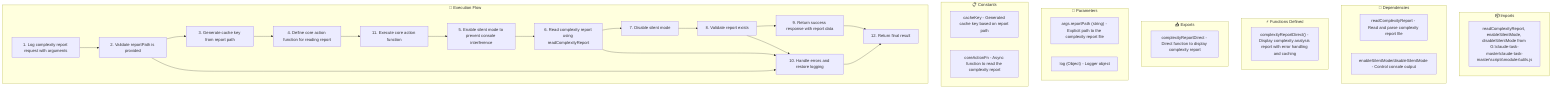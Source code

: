 flowchart TB
    subgraph Imports["📦 Imports"]
        import1["readComplexityReport, enableSilentMode, disableSilentMode from G:\claude-task-master\claude-task-master\scripts\modules\utils.js"]
    end

    subgraph Dependencies["🔗 Dependencies"]
        dep1["readComplexityReport - Read and parse complexity report file"]
        dep2["enableSilentMode/disableSilentMode - Control console output"]
    end

    subgraph Functions_Defined["⚡ Functions Defined"]
        func1["complexityReportDirect() - Display complexity analysis report with error handling and caching"]
    end

    subgraph Exports["📤 Exports"]
        exp1["complexityReportDirect - Direct function to display complexity report"]
    end

    subgraph Parameters["📝 Parameters"]
        param1["args.reportPath (string) - Explicit path to the complexity report file"]
        param2["log (Object) - Logger object"]
    end

    subgraph Constants["📋 Constants"]
        const1["cacheKey - Generated cache key based on report path"]
        const2["coreActionFn - Async function to read the complexity report"]
    end

    subgraph Execution_Flow["🔄 Execution Flow"]
        step1["1. Log complexity report request with arguments"]
        step2["2. Validate reportPath is provided"]
        step3["3. Generate cache key from report path"]
        step4["4. Define core action function for reading report"]
        step5["5. Enable silent mode to prevent console interference"]
        step6["6. Read complexity report using readComplexityReport"]
        step7["7. Disable silent mode"]
        step8["8. Validate report exists"]
        step9["9. Return success response with report data"]
        step10["10. Handle errors and restore logging"]
        step11["11. Execute core action function"]
        step12["12. Return final result"]
    end

    %% Flow connections
    step1 --> step2
    step2 --> step3
    step3 --> step4
    step4 --> step11
    step11 --> step5
    step5 --> step6
    step6 --> step7
    step7 --> step8
    step8 --> step9
    step6 --> step10
    step8 --> step10
    step9 --> step12
    step10 --> step12
    step2 --> step10